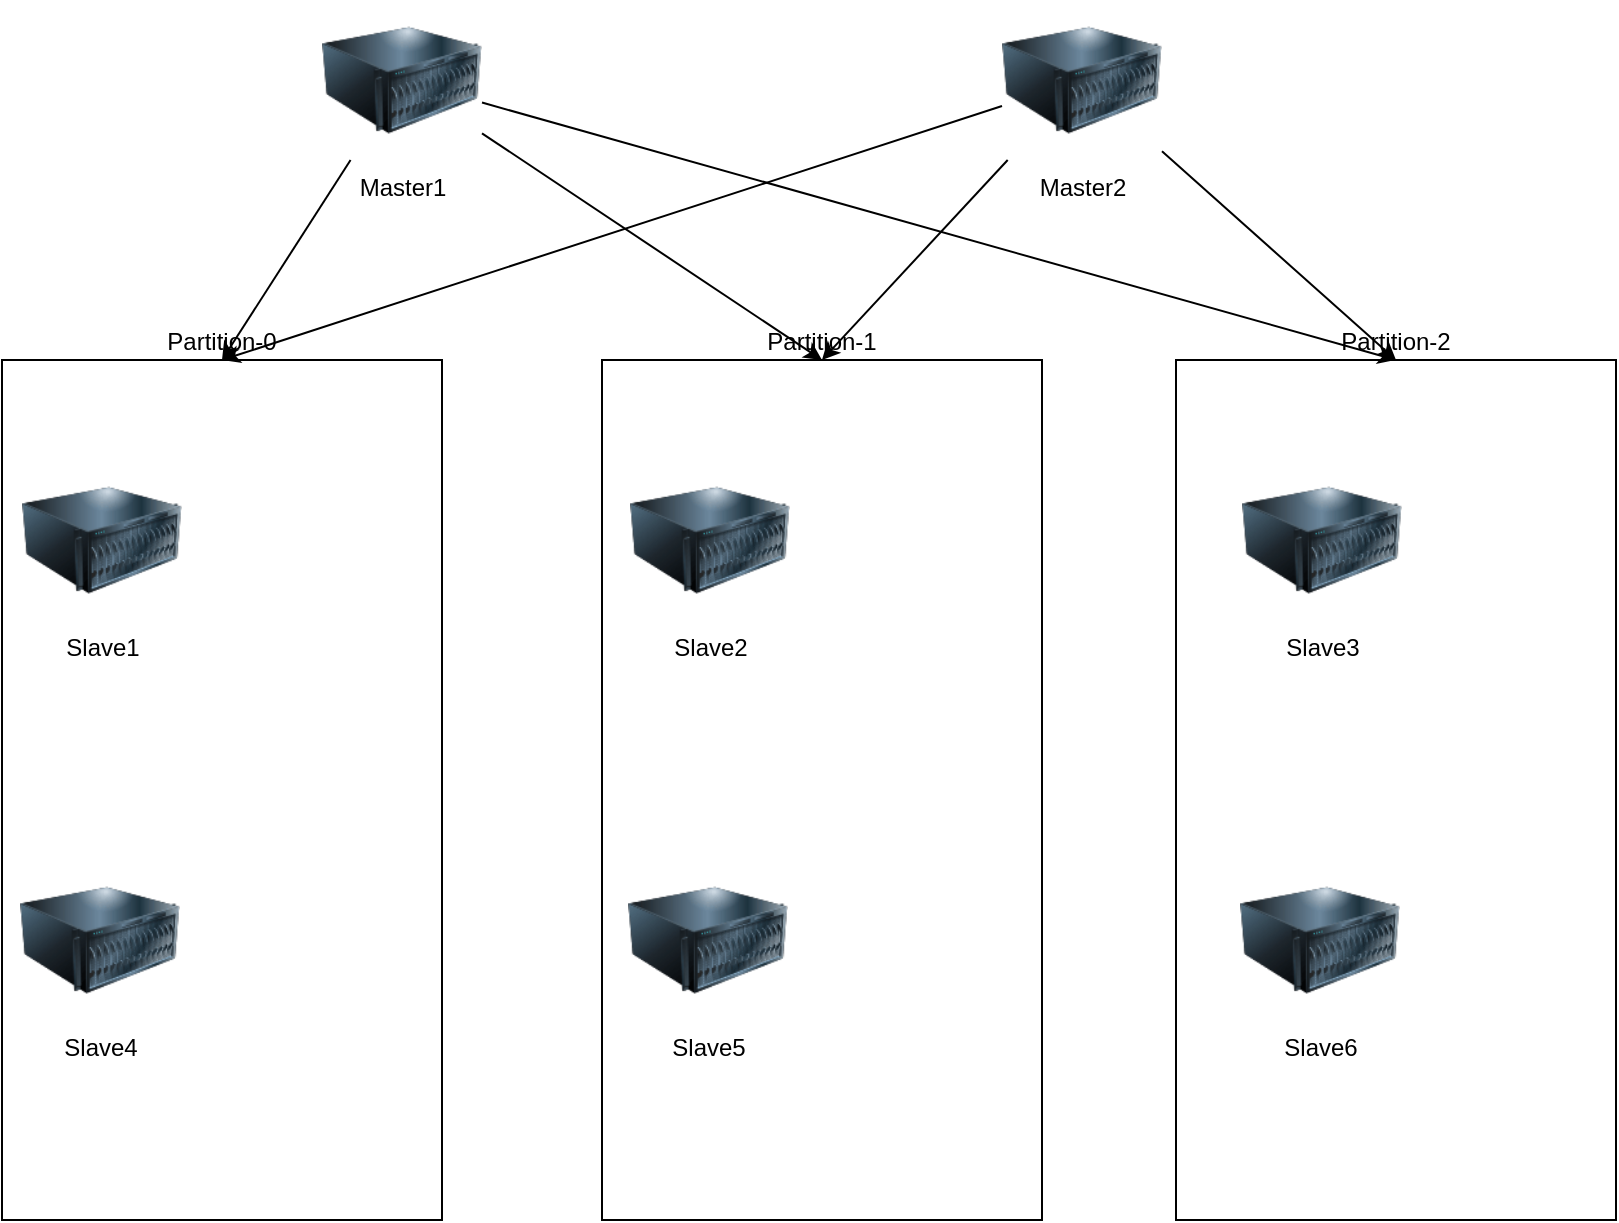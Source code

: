 <mxfile version="17.2.1" type="github">
  <diagram id="ev4mIAbjgl6Iq2Y9axXj" name="Page-1">
    <mxGraphModel dx="1422" dy="752" grid="1" gridSize="10" guides="1" tooltips="1" connect="1" arrows="1" fold="1" page="1" pageScale="1" pageWidth="827" pageHeight="1169" math="0" shadow="0">
      <root>
        <mxCell id="0" />
        <mxCell id="1" parent="0" />
        <mxCell id="A9bdl9xAKXF_S5kQTbBC-1" value="&lt;div&gt;Master1&lt;/div&gt;" style="image;html=1;image=img/lib/clip_art/computers/Server_128x128.png" vertex="1" parent="1">
          <mxGeometry x="180" y="200" width="80" height="80" as="geometry" />
        </mxCell>
        <mxCell id="A9bdl9xAKXF_S5kQTbBC-2" value="&lt;div&gt;Master2&lt;/div&gt;" style="image;html=1;image=img/lib/clip_art/computers/Server_128x128.png" vertex="1" parent="1">
          <mxGeometry x="520" y="200" width="80" height="80" as="geometry" />
        </mxCell>
        <mxCell id="A9bdl9xAKXF_S5kQTbBC-3" value="Slave1" style="image;html=1;image=img/lib/clip_art/computers/Server_128x128.png" vertex="1" parent="1">
          <mxGeometry x="30" y="430" width="80" height="80" as="geometry" />
        </mxCell>
        <mxCell id="A9bdl9xAKXF_S5kQTbBC-4" value="&lt;div&gt;Slave2&lt;/div&gt;" style="image;html=1;image=img/lib/clip_art/computers/Server_128x128.png" vertex="1" parent="1">
          <mxGeometry x="334" y="430" width="80" height="80" as="geometry" />
        </mxCell>
        <mxCell id="A9bdl9xAKXF_S5kQTbBC-7" value="&lt;div&gt;Slave3&lt;/div&gt;" style="image;html=1;image=img/lib/clip_art/computers/Server_128x128.png" vertex="1" parent="1">
          <mxGeometry x="640" y="430" width="80" height="80" as="geometry" />
        </mxCell>
        <mxCell id="A9bdl9xAKXF_S5kQTbBC-8" value="Slave4" style="image;html=1;image=img/lib/clip_art/computers/Server_128x128.png" vertex="1" parent="1">
          <mxGeometry x="29" y="630" width="80" height="80" as="geometry" />
        </mxCell>
        <mxCell id="A9bdl9xAKXF_S5kQTbBC-9" value="&lt;div&gt;Slave5&lt;/div&gt;" style="image;html=1;image=img/lib/clip_art/computers/Server_128x128.png" vertex="1" parent="1">
          <mxGeometry x="333" y="630" width="80" height="80" as="geometry" />
        </mxCell>
        <mxCell id="A9bdl9xAKXF_S5kQTbBC-10" value="&lt;div&gt;Slave6&lt;/div&gt;" style="image;html=1;image=img/lib/clip_art/computers/Server_128x128.png" vertex="1" parent="1">
          <mxGeometry x="639" y="630" width="80" height="80" as="geometry" />
        </mxCell>
        <mxCell id="A9bdl9xAKXF_S5kQTbBC-11" value="" style="endArrow=classic;html=1;rounded=0;entryX=0.5;entryY=0;entryDx=0;entryDy=0;" edge="1" parent="1" source="A9bdl9xAKXF_S5kQTbBC-1" target="A9bdl9xAKXF_S5kQTbBC-12">
          <mxGeometry width="50" height="50" relative="1" as="geometry">
            <mxPoint x="230" y="400" as="sourcePoint" />
            <mxPoint x="280" y="350" as="targetPoint" />
          </mxGeometry>
        </mxCell>
        <mxCell id="A9bdl9xAKXF_S5kQTbBC-12" value="Partition-0" style="rounded=0;whiteSpace=wrap;html=1;fillColor=none;labelPosition=center;verticalLabelPosition=top;align=center;verticalAlign=bottom;" vertex="1" parent="1">
          <mxGeometry x="20" y="380" width="220" height="430" as="geometry" />
        </mxCell>
        <mxCell id="A9bdl9xAKXF_S5kQTbBC-16" value="Partition-1" style="rounded=0;whiteSpace=wrap;html=1;fillColor=none;labelPosition=center;verticalLabelPosition=top;align=center;verticalAlign=bottom;" vertex="1" parent="1">
          <mxGeometry x="320" y="380" width="220" height="430" as="geometry" />
        </mxCell>
        <mxCell id="A9bdl9xAKXF_S5kQTbBC-17" value="Partition-2" style="rounded=0;whiteSpace=wrap;html=1;fillColor=none;labelPosition=center;verticalLabelPosition=top;align=center;verticalAlign=bottom;" vertex="1" parent="1">
          <mxGeometry x="607" y="380" width="220" height="430" as="geometry" />
        </mxCell>
        <mxCell id="A9bdl9xAKXF_S5kQTbBC-20" value="" style="endArrow=classic;html=1;rounded=0;entryX=0.5;entryY=0;entryDx=0;entryDy=0;" edge="1" parent="1" source="A9bdl9xAKXF_S5kQTbBC-1" target="A9bdl9xAKXF_S5kQTbBC-16">
          <mxGeometry width="50" height="50" relative="1" as="geometry">
            <mxPoint x="219.859" y="290" as="sourcePoint" />
            <mxPoint x="194.507" y="390" as="targetPoint" />
          </mxGeometry>
        </mxCell>
        <mxCell id="A9bdl9xAKXF_S5kQTbBC-21" value="" style="endArrow=classic;html=1;rounded=0;entryX=0.5;entryY=0;entryDx=0;entryDy=0;" edge="1" parent="1" source="A9bdl9xAKXF_S5kQTbBC-1" target="A9bdl9xAKXF_S5kQTbBC-17">
          <mxGeometry width="50" height="50" relative="1" as="geometry">
            <mxPoint x="204.286" y="290" as="sourcePoint" />
            <mxPoint x="140" y="390" as="targetPoint" />
          </mxGeometry>
        </mxCell>
        <mxCell id="A9bdl9xAKXF_S5kQTbBC-22" value="" style="endArrow=classic;html=1;rounded=0;entryX=0.5;entryY=0;entryDx=0;entryDy=0;" edge="1" parent="1" source="A9bdl9xAKXF_S5kQTbBC-2" target="A9bdl9xAKXF_S5kQTbBC-12">
          <mxGeometry width="50" height="50" relative="1" as="geometry">
            <mxPoint x="214.286" y="300" as="sourcePoint" />
            <mxPoint x="150" y="400" as="targetPoint" />
          </mxGeometry>
        </mxCell>
        <mxCell id="A9bdl9xAKXF_S5kQTbBC-23" value="" style="endArrow=classic;html=1;rounded=0;entryX=0.5;entryY=0;entryDx=0;entryDy=0;" edge="1" parent="1" source="A9bdl9xAKXF_S5kQTbBC-2" target="A9bdl9xAKXF_S5kQTbBC-16">
          <mxGeometry width="50" height="50" relative="1" as="geometry">
            <mxPoint x="530" y="263.023" as="sourcePoint" />
            <mxPoint x="140" y="390" as="targetPoint" />
          </mxGeometry>
        </mxCell>
        <mxCell id="A9bdl9xAKXF_S5kQTbBC-24" value="" style="endArrow=classic;html=1;rounded=0;entryX=0.5;entryY=0;entryDx=0;entryDy=0;" edge="1" parent="1" source="A9bdl9xAKXF_S5kQTbBC-2" target="A9bdl9xAKXF_S5kQTbBC-17">
          <mxGeometry width="50" height="50" relative="1" as="geometry">
            <mxPoint x="532.857" y="290" as="sourcePoint" />
            <mxPoint x="440" y="390" as="targetPoint" />
          </mxGeometry>
        </mxCell>
      </root>
    </mxGraphModel>
  </diagram>
</mxfile>
